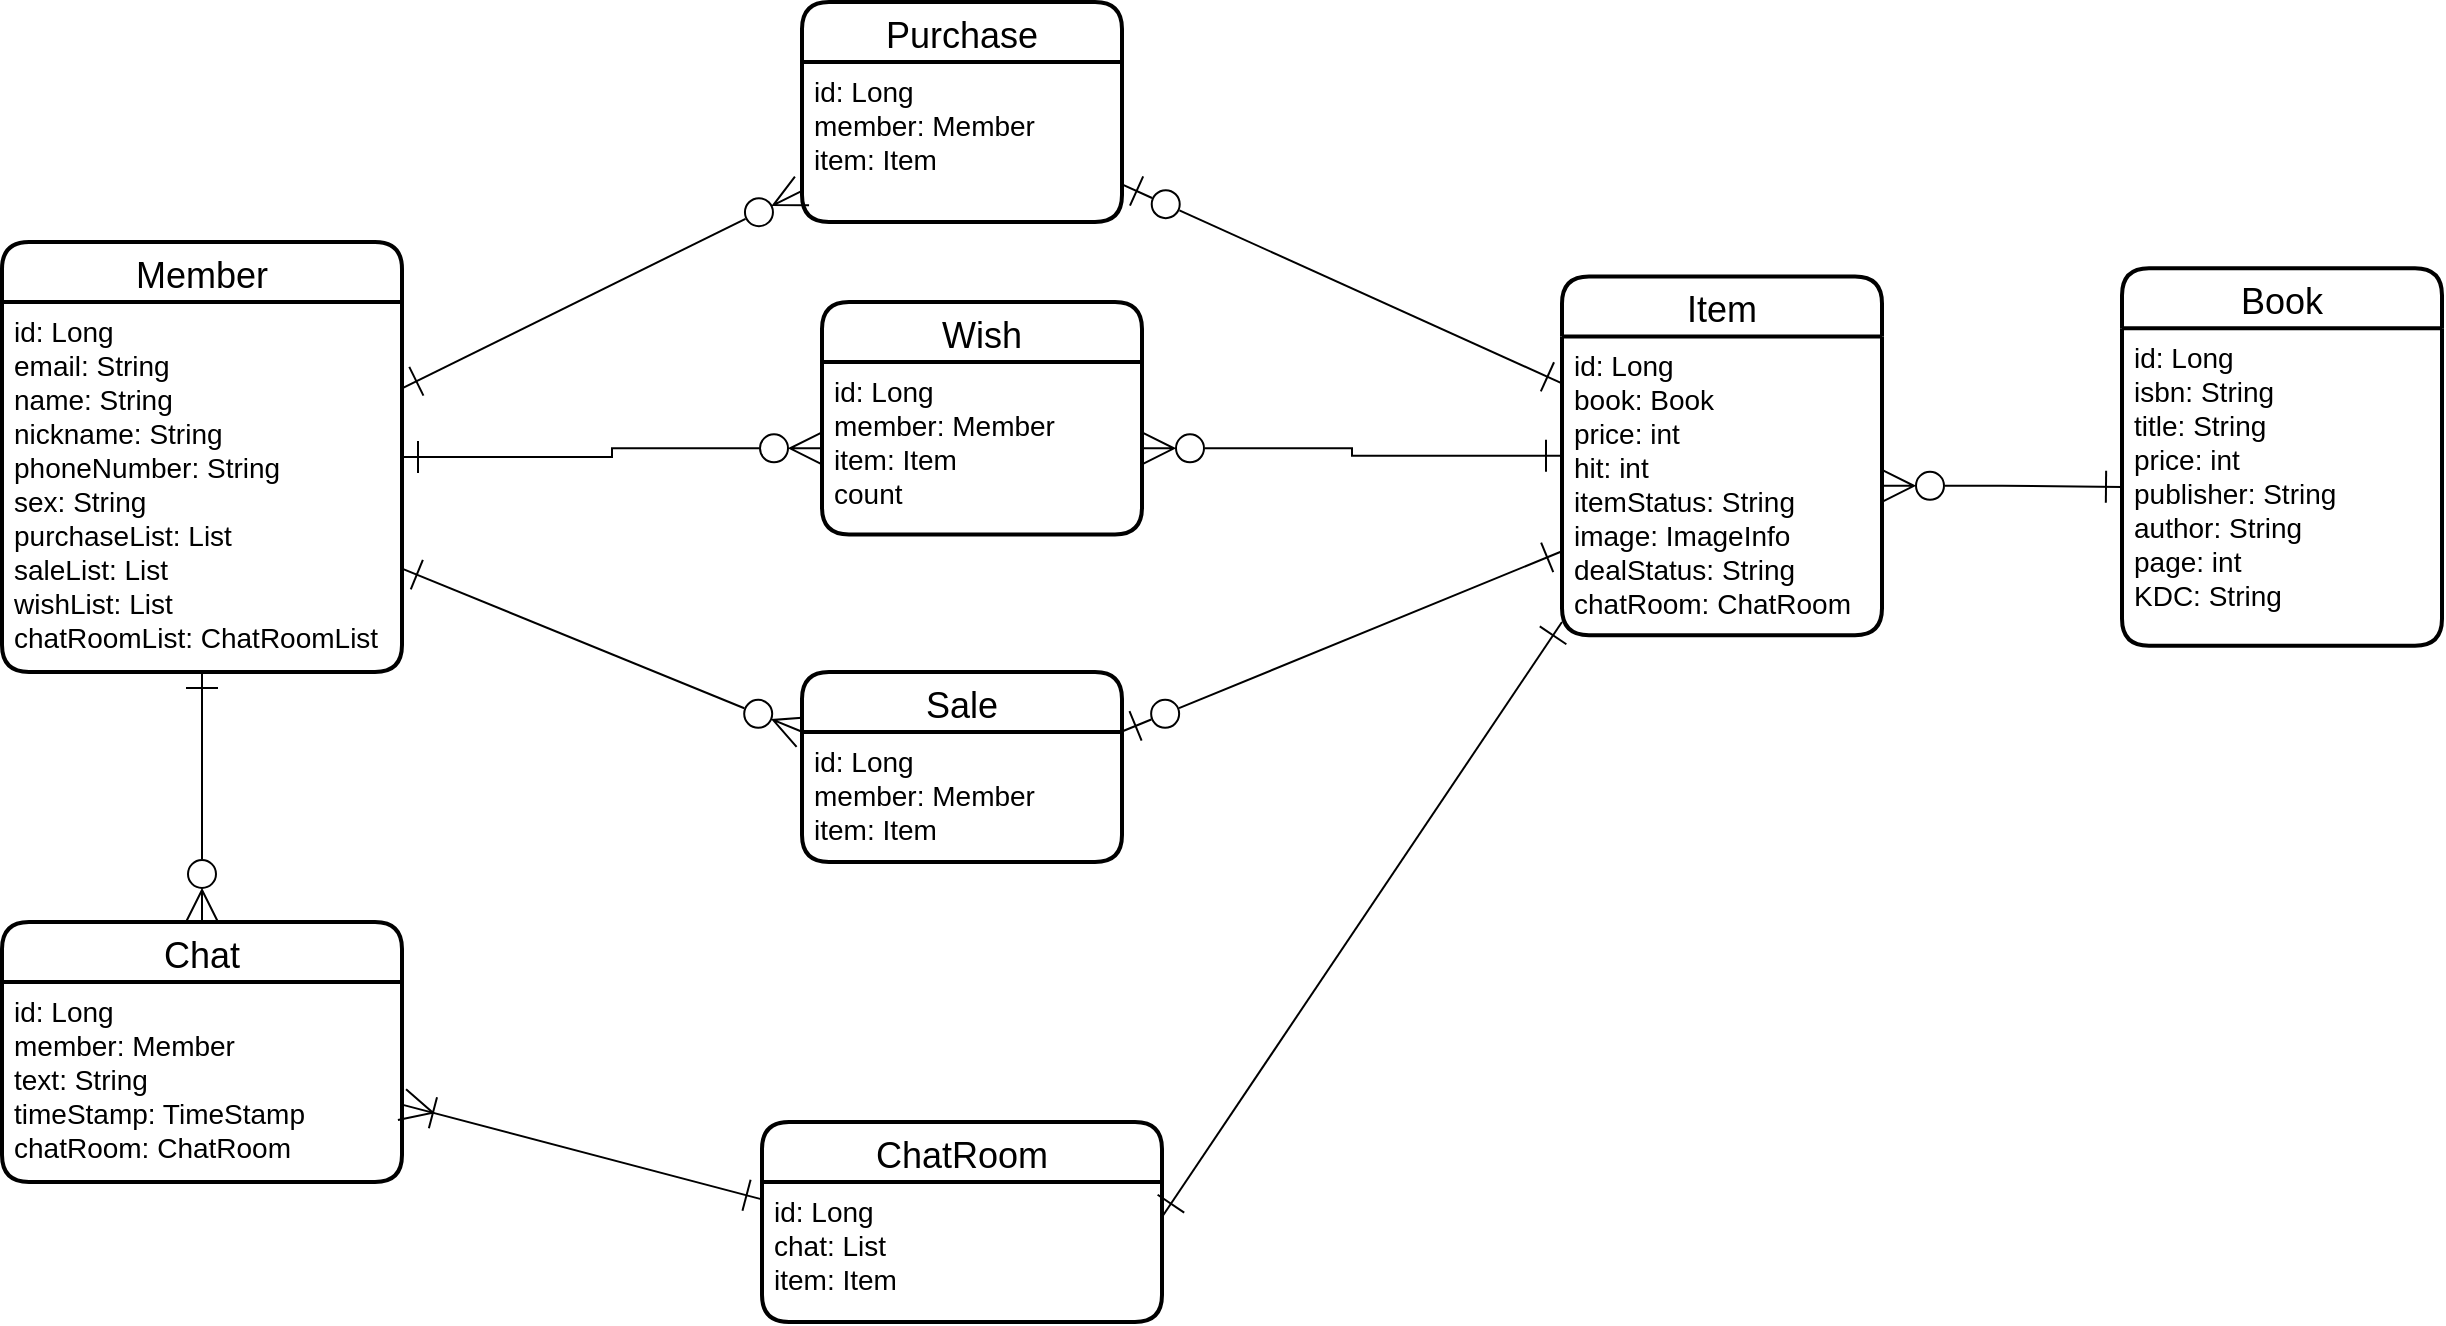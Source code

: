 <mxfile version="17.2.4" type="device"><diagram id="RonSHK9g8Iw-fWDJOm-e" name="Page-1"><mxGraphModel dx="1237" dy="-237" grid="1" gridSize="10" guides="1" tooltips="1" connect="1" arrows="1" fold="1" page="1" pageScale="1" pageWidth="1600" pageHeight="900" math="0" shadow="0"><root><mxCell id="0"/><mxCell id="1" parent="0"/><mxCell id="Vkfanlf9IMctYydA_BW_-3" value="" style="rounded=0;orthogonalLoop=1;jettySize=auto;html=1;fontSize=30;endArrow=ERzeroToMany;endFill=0;endSize=14;startArrow=ERone;startFill=0;startSize=14;" parent="1" source="vN5J-9pb4TvzSiyyIpkY-45" target="vN5J-9pb4TvzSiyyIpkY-48" edge="1"><mxGeometry relative="1" as="geometry"><mxPoint x="360" y="1190" as="sourcePoint"/><mxPoint x="540" y="1100" as="targetPoint"/></mxGeometry></mxCell><mxCell id="Vkfanlf9IMctYydA_BW_-7" value="" style="rounded=0;orthogonalLoop=1;jettySize=auto;html=1;fontSize=30;endArrow=ERzeroToMany;endFill=0;endSize=14;startArrow=ERone;startFill=0;startSize=14;" parent="1" source="vN5J-9pb4TvzSiyyIpkY-45" target="vN5J-9pb4TvzSiyyIpkY-51" edge="1"><mxGeometry relative="1" as="geometry"><mxPoint x="360" y="1230" as="sourcePoint"/><mxPoint x="540" y="1320" as="targetPoint"/></mxGeometry></mxCell><mxCell id="Vkfanlf9IMctYydA_BW_-10" value="" style="edgeStyle=orthogonalEdgeStyle;rounded=0;orthogonalLoop=1;jettySize=auto;html=1;fontSize=30;endArrow=ERzeroToMany;endFill=0;endSize=14;startArrow=ERone;startFill=0;startSize=14;" parent="1" source="vN5J-9pb4TvzSiyyIpkY-45" target="vN5J-9pb4TvzSiyyIpkY-60" edge="1"><mxGeometry relative="1" as="geometry"><mxPoint x="270" y="1250" as="sourcePoint"/><mxPoint x="250" y="1370" as="targetPoint"/></mxGeometry></mxCell><mxCell id="Vkfanlf9IMctYydA_BW_-12" value="" style="edgeStyle=orthogonalEdgeStyle;rounded=0;orthogonalLoop=1;jettySize=auto;html=1;fontSize=30;startArrow=ERone;startFill=0;endArrow=ERzeroToMany;endFill=0;startSize=14;endSize=14;" parent="1" source="vN5J-9pb4TvzSiyyIpkY-44" target="vN5J-9pb4TvzSiyyIpkY-53" edge="1"><mxGeometry relative="1" as="geometry"><mxPoint x="360" y="1210" as="sourcePoint"/><mxPoint x="540" y="1209.957" as="targetPoint"/></mxGeometry></mxCell><mxCell id="Vkfanlf9IMctYydA_BW_-20" style="rounded=0;orthogonalLoop=1;jettySize=auto;html=1;fontSize=30;startArrow=ERzeroToOne;startFill=0;endArrow=ERone;endFill=0;startSize=14;endSize=14;" parent="1" source="vN5J-9pb4TvzSiyyIpkY-48" target="vN5J-9pb4TvzSiyyIpkY-54" edge="1"><mxGeometry relative="1" as="geometry"><mxPoint x="720" y="1100" as="sourcePoint"/><mxPoint x="940" y="1150" as="targetPoint"/></mxGeometry></mxCell><mxCell id="Vkfanlf9IMctYydA_BW_-19" style="rounded=0;orthogonalLoop=1;jettySize=auto;html=1;fontSize=30;startArrow=ERzeroToOne;startFill=0;endArrow=ERone;endFill=0;startSize=14;endSize=14;" parent="1" source="vN5J-9pb4TvzSiyyIpkY-51" target="vN5J-9pb4TvzSiyyIpkY-55" edge="1"><mxGeometry relative="1" as="geometry"><mxPoint x="720" y="1320" as="sourcePoint"/><mxPoint x="940" y="1190" as="targetPoint"/></mxGeometry></mxCell><mxCell id="Vkfanlf9IMctYydA_BW_-14" value="" style="edgeStyle=orthogonalEdgeStyle;rounded=0;orthogonalLoop=1;jettySize=auto;html=1;fontSize=30;startArrow=ERzeroToMany;startFill=0;endArrow=ERone;endFill=0;startSize=14;endSize=14;" parent="1" source="vN5J-9pb4TvzSiyyIpkY-53" target="vN5J-9pb4TvzSiyyIpkY-54" edge="1"><mxGeometry relative="1" as="geometry"><mxPoint x="720" y="1210" as="sourcePoint"/><mxPoint x="940" y="1169.957" as="targetPoint"/></mxGeometry></mxCell><mxCell id="Vkfanlf9IMctYydA_BW_-18" value="" style="edgeStyle=orthogonalEdgeStyle;rounded=0;orthogonalLoop=1;jettySize=auto;html=1;fontSize=30;startArrow=ERzeroToMany;startFill=0;endArrow=ERone;endFill=0;startSize=14;endSize=14;" parent="1" source="vN5J-9pb4TvzSiyyIpkY-55" target="vN5J-9pb4TvzSiyyIpkY-57" edge="1"><mxGeometry relative="1" as="geometry"><mxPoint x="1120" y="1170" as="sourcePoint"/><mxPoint x="1220" y="1169.957" as="targetPoint"/></mxGeometry></mxCell><mxCell id="Vkfanlf9IMctYydA_BW_-27" value="" style="edgeStyle=none;rounded=0;orthogonalLoop=1;jettySize=auto;html=1;fontSize=20;startArrow=ERone;startFill=0;endArrow=ERoneToMany;endFill=0;startSize=14;endSize=14;" parent="1" source="vN5J-9pb4TvzSiyyIpkY-64" target="vN5J-9pb4TvzSiyyIpkY-60" edge="1"><mxGeometry relative="1" as="geometry"><mxPoint x="250" y="1650" as="sourcePoint"/><mxPoint x="250" y="1710" as="targetPoint"/></mxGeometry></mxCell><mxCell id="vN5J-9pb4TvzSiyyIpkY-62" style="rounded=0;orthogonalLoop=1;jettySize=auto;html=1;fontSize=14;endArrow=ERone;endFill=0;endSize=14;startSize=14;startArrow=ERone;startFill=0;exitX=1;exitY=0.25;exitDx=0;exitDy=0;" edge="1" parent="1" source="vN5J-9pb4TvzSiyyIpkY-64"><mxGeometry relative="1" as="geometry"><mxPoint x="340" y="1610" as="sourcePoint"/><mxPoint x="930" y="1240" as="targetPoint"/></mxGeometry></mxCell><mxCell id="vN5J-9pb4TvzSiyyIpkY-44" value="Member" style="swimlane;childLayout=stackLayout;horizontal=1;startSize=30;horizontalStack=0;rounded=1;fontSize=18;fontStyle=0;strokeWidth=2;resizeParent=0;resizeLast=1;shadow=0;dashed=0;align=center;" vertex="1" parent="1"><mxGeometry x="150" y="1050" width="200" height="215" as="geometry"/></mxCell><mxCell id="vN5J-9pb4TvzSiyyIpkY-45" value="id: Long&#10;email: String&#10;name: String&#10;nickname: String&#10;phoneNumber: String &#10;sex: String&#10;purchaseList: List&#10;saleList: List&#10;wishList: List&#10;chatRoomList: ChatRoomList&#10;&#10;" style="align=left;strokeColor=none;fillColor=none;spacingLeft=4;fontSize=14;verticalAlign=top;resizable=0;rotatable=0;part=1;" vertex="1" parent="vN5J-9pb4TvzSiyyIpkY-44"><mxGeometry y="30" width="200" height="185" as="geometry"/></mxCell><mxCell id="vN5J-9pb4TvzSiyyIpkY-48" value="Purchase" style="swimlane;childLayout=stackLayout;horizontal=1;startSize=30;horizontalStack=0;rounded=1;fontSize=18;fontStyle=0;strokeWidth=2;resizeParent=0;resizeLast=1;shadow=0;dashed=0;align=center;" vertex="1" parent="1"><mxGeometry x="550" y="930" width="160" height="110" as="geometry"/></mxCell><mxCell id="vN5J-9pb4TvzSiyyIpkY-49" value="id: Long&#10;member: Member&#10;item: Item&#10;&#10;" style="align=left;strokeColor=none;fillColor=none;spacingLeft=4;fontSize=14;verticalAlign=top;resizable=0;rotatable=0;part=1;" vertex="1" parent="vN5J-9pb4TvzSiyyIpkY-48"><mxGeometry y="30" width="160" height="80" as="geometry"/></mxCell><mxCell id="vN5J-9pb4TvzSiyyIpkY-50" value="Sale" style="swimlane;childLayout=stackLayout;horizontal=1;startSize=30;horizontalStack=0;rounded=1;fontSize=18;fontStyle=0;strokeWidth=2;resizeParent=0;resizeLast=1;shadow=0;dashed=0;align=center;" vertex="1" parent="1"><mxGeometry x="550" y="1265" width="160" height="95" as="geometry"/></mxCell><mxCell id="vN5J-9pb4TvzSiyyIpkY-51" value="id: Long&#10;member: Member&#10;item: Item&#10;&#10;" style="align=left;strokeColor=none;fillColor=none;spacingLeft=4;fontSize=14;verticalAlign=top;resizable=0;rotatable=0;part=1;" vertex="1" parent="vN5J-9pb4TvzSiyyIpkY-50"><mxGeometry y="30" width="160" height="65" as="geometry"/></mxCell><mxCell id="vN5J-9pb4TvzSiyyIpkY-52" value="Wish" style="swimlane;childLayout=stackLayout;horizontal=1;startSize=30;horizontalStack=0;rounded=1;fontSize=18;fontStyle=0;strokeWidth=2;resizeParent=0;resizeLast=1;shadow=0;dashed=0;align=center;" vertex="1" parent="1"><mxGeometry x="560" y="1080" width="160" height="116.25" as="geometry"/></mxCell><mxCell id="vN5J-9pb4TvzSiyyIpkY-53" value="id: Long&#10;member: Member&#10;item: Item&#10;count" style="align=left;strokeColor=none;fillColor=none;spacingLeft=4;fontSize=14;verticalAlign=top;resizable=0;rotatable=0;part=1;" vertex="1" parent="vN5J-9pb4TvzSiyyIpkY-52"><mxGeometry y="30" width="160" height="86.25" as="geometry"/></mxCell><mxCell id="vN5J-9pb4TvzSiyyIpkY-54" value="Item" style="swimlane;childLayout=stackLayout;horizontal=1;startSize=30;horizontalStack=0;rounded=1;fontSize=18;fontStyle=0;strokeWidth=2;resizeParent=0;resizeLast=1;shadow=0;dashed=0;align=center;" vertex="1" parent="1"><mxGeometry x="930" y="1067.2" width="160" height="179.37" as="geometry"/></mxCell><mxCell id="vN5J-9pb4TvzSiyyIpkY-55" value="id: Long&#10;book: Book&#10;price: int&#10;hit: int&#10;itemStatus: String&#10;image: ImageInfo&#10;dealStatus: String&#10;chatRoom: ChatRoom&#10;&#10;" style="align=left;strokeColor=none;fillColor=none;spacingLeft=4;fontSize=14;verticalAlign=top;resizable=0;rotatable=0;part=1;" vertex="1" parent="vN5J-9pb4TvzSiyyIpkY-54"><mxGeometry y="30" width="160" height="149.37" as="geometry"/></mxCell><mxCell id="vN5J-9pb4TvzSiyyIpkY-56" value="Book" style="swimlane;childLayout=stackLayout;horizontal=1;startSize=30;horizontalStack=0;rounded=1;fontSize=18;fontStyle=0;strokeWidth=2;resizeParent=0;resizeLast=1;shadow=0;dashed=0;align=center;" vertex="1" parent="1"><mxGeometry x="1210" y="1063.13" width="160" height="188.75" as="geometry"/></mxCell><mxCell id="vN5J-9pb4TvzSiyyIpkY-57" value="id: Long&#10;isbn: String&#10;title: String&#10;price: int&#10;publisher: String&#10;author: String&#10;page: int&#10;KDC: String&#10;&#10;" style="align=left;strokeColor=none;fillColor=none;spacingLeft=4;fontSize=14;verticalAlign=top;resizable=0;rotatable=0;part=1;" vertex="1" parent="vN5J-9pb4TvzSiyyIpkY-56"><mxGeometry y="30" width="160" height="158.75" as="geometry"/></mxCell><mxCell id="vN5J-9pb4TvzSiyyIpkY-60" value="Chat" style="swimlane;childLayout=stackLayout;horizontal=1;startSize=30;horizontalStack=0;rounded=1;fontSize=18;fontStyle=0;strokeWidth=2;resizeParent=0;resizeLast=1;shadow=0;dashed=0;align=center;" vertex="1" parent="1"><mxGeometry x="150" y="1390" width="200" height="130" as="geometry"/></mxCell><mxCell id="vN5J-9pb4TvzSiyyIpkY-61" value="id: Long&#10;member: Member&#10;text: String&#10;timeStamp: TimeStamp&#10;chatRoom: ChatRoom" style="align=left;strokeColor=none;fillColor=none;spacingLeft=4;fontSize=14;verticalAlign=top;resizable=0;rotatable=0;part=1;" vertex="1" parent="vN5J-9pb4TvzSiyyIpkY-60"><mxGeometry y="30" width="200" height="100" as="geometry"/></mxCell><mxCell id="vN5J-9pb4TvzSiyyIpkY-63" value="ChatRoom" style="swimlane;childLayout=stackLayout;horizontal=1;startSize=30;horizontalStack=0;rounded=1;fontSize=18;fontStyle=0;strokeWidth=2;resizeParent=0;resizeLast=1;shadow=0;dashed=0;align=center;" vertex="1" parent="1"><mxGeometry x="530" y="1490" width="200" height="100" as="geometry"/></mxCell><mxCell id="vN5J-9pb4TvzSiyyIpkY-64" value="id: Long&#10;chat: List&#10;item: Item&#10;" style="align=left;strokeColor=none;fillColor=none;spacingLeft=4;fontSize=14;verticalAlign=top;resizable=0;rotatable=0;part=1;" vertex="1" parent="vN5J-9pb4TvzSiyyIpkY-63"><mxGeometry y="30" width="200" height="70" as="geometry"/></mxCell></root></mxGraphModel></diagram></mxfile>